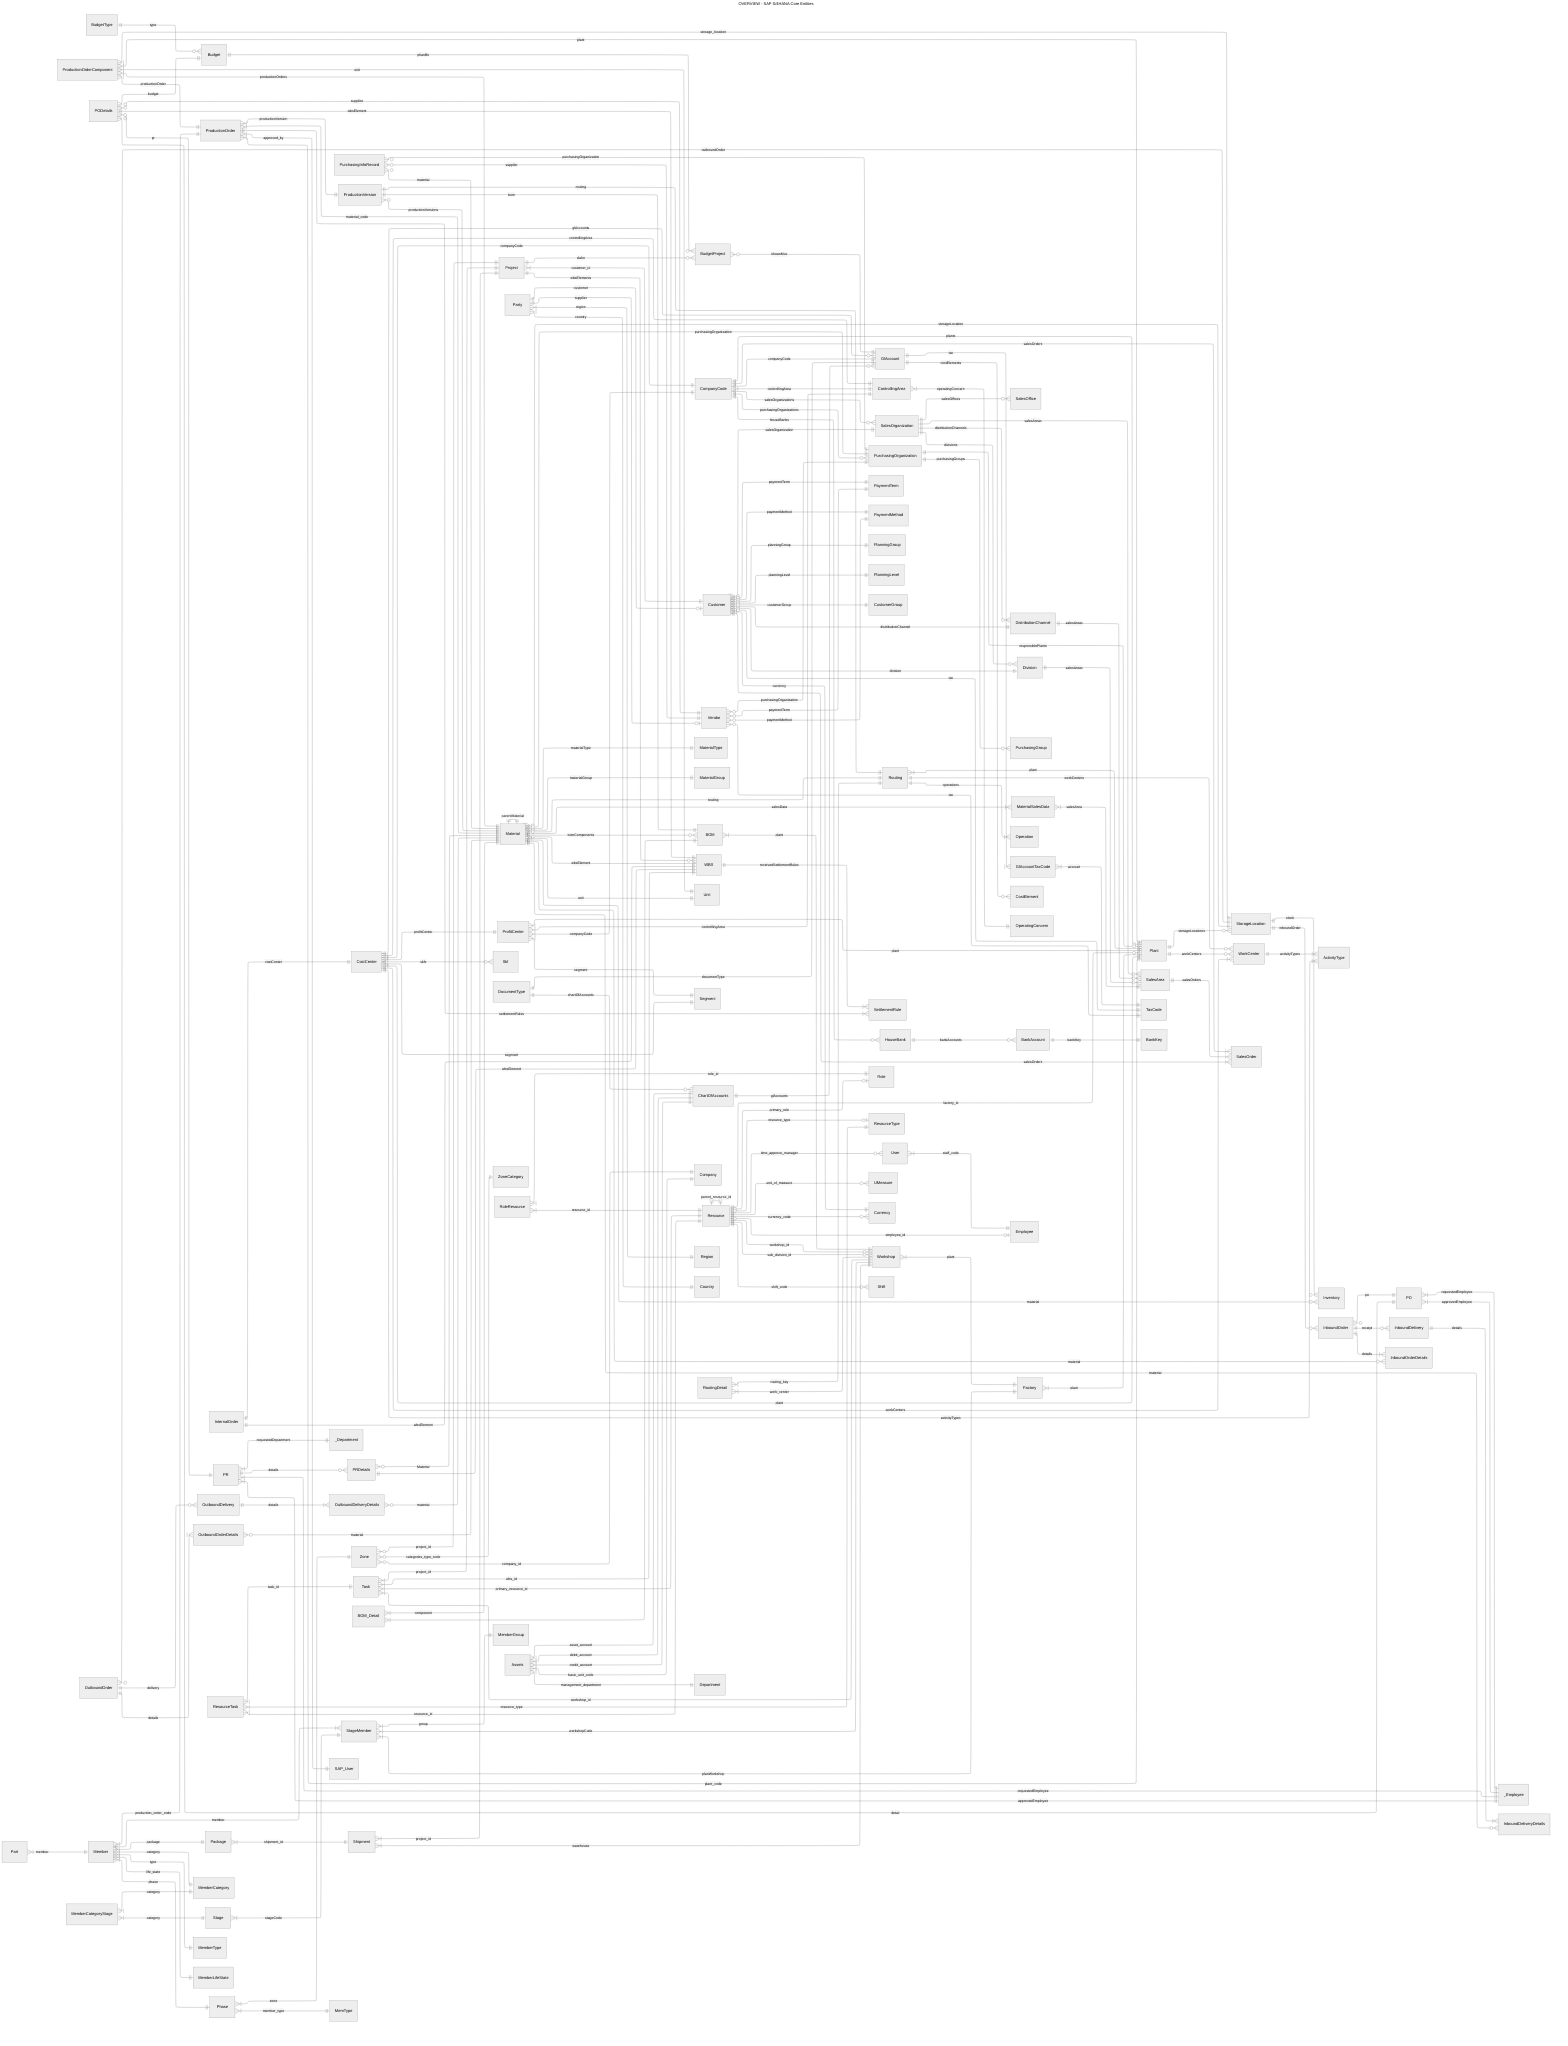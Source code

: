 ---
title: OVERVIEW - SAP S/4HANA Core Entities
config:
  theme: neutral
  layout: elk
---
erDiagram
direction lr
    
    %% ANH WORK %%
    BudgetType ||--o{ Budget : "type"
    Budget ||--o{ BudgetProject : "phanBo"
    Project ||--o{ BudgetProject : "duAn"
    BudgetProject o{--|| GlAccount : "khoanMuc"


    %% --- Company Structure (FI/CO Foundation) ---
    CompanyCode }|--|| ControllingArea : controllingArea
    CompanyCode ||--o{ Plant : plants
    CompanyCode ||--o{ SalesOrganization : salesOrganizations
    CompanyCode ||--o{ PurchasingOrganization : purchasingOrganizations

    Plant ||--o{ StorageLocation : storageLocations
    Plant ||--o{ WorkCenter : workCenters

    SalesOrganization ||--o{ SalesOffice : salesOffices
    SalesOrganization ||--o{ DistributionChannel : distributionChannels
    SalesOrganization ||--o{ Division : divisions
    SalesOrganization ||--o{ SalesArea : salesAreas

    DistributionChannel ||--o{ SalesArea : salesAreas
    Division ||--o{ SalesArea : salesAreas

    PurchasingOrganization ||--o{ PurchasingGroup : purchasingGroups
    PurchasingOrganization ||--o{ Plant : responsiblePlants

    %% BUSINESS PARTNER
    Party ||--o| Customer : customer
    Party ||--o| Vendor : supplier

    Customer }o--|| SalesOrganization : salesOrganization
    Customer }o--|| DistributionChannel : distributionChannel
    Customer }o--|| Division : division
    Customer }o--|| PaymentTerm : paymentTerm
    Customer }o--|| PaymentMethod : paymentMethod
    Customer }o--|| TaxCode : tax
    Customer }o--|| PlanningGroup : planningGroup
    Customer }o--|| PlanningLevel : planningLevel
    Customer }o--|| CustomerGroup : customerGroup

    Vendor }o--|| PurchasingOrganization : purchasingOrganization
    Vendor }o--|| PaymentTerm : paymentTerm
    Vendor }o--|| PaymentMethod : paymentMethod
    Vendor }o--|| TaxCode : tax
    %% BUSINESS PARTNER

    PurchasingInfoRecord }o--|| Material : material
    PurchasingInfoRecord }o--|| Vendor : supplier
    PurchasingInfoRecord }o--|| PurchasingOrganization : purchasingOrganization

    %% Material 

    Material }o--|| MaterialType : materialType
    Material }o--|| MaterialGroup : materialGroup
    Material ||--|| Material : parentMaterial
    Material }o--|| StorageLocation : storageLocation
    Material }o--|| PurchasingOrganization : purchasingOrganization
    Material }o--|| Routing : routing
    Material ||--o{ ProductionVersion : productionVersions
    Material ||--|{ ProductionOrderComponent : productionOrders
    Material ||--o{ BOM : bomComponents
    Material ||--|{ MaterialSalesData : salesData
    Material }o--|| WBS : wbsElement
    MaterialSalesData }|--|| SalesArea : salesArea

    Material }|--|| Unit: unit
    %% Material 

    %% Production Version 
    ProductionOrderComponent }|--|| ProductionOrder : productionOrder



    ProductionVersion ||--|| Routing : routing
    ProductionVersion ||--|| BOM : bom

    Routing ||--o{ WorkCenter : workCenters

    Routing ||--|{ Operation : operations


    ProductionOrder }|--|| ProductionVersion : productionVersion
    ProductionOrder ||--|{ SettlementRule : settlementRules
    WBS ||--|{ SettlementRule : receivedSettlementRules
    %% Production Order

    %% Sale
    SalesArea ||--|{ SalesOrder : salesOrders
    Customer ||--|{ SalesOrder : salesOrders
    CompanyCode ||--|{ SalesOrder : salesOrders
    %% Sale


    %% Financial
    GlAccount ||--|{ GlAccountTaxCode : tax
    GlAccountTaxCode }|--|| TaxCode: account

    ProfitCenter }|--|| Segment : segment
    CostCenter }|--|| Segment : segment

    %% Financial

    ChartOfAccounts ||--o{ GlAccount : glAccounts
    GlAccount ||--|| CompanyCode : companyCode
    GlAccount ||--o{ CostElement : costElements

    CostCenter }|--|| ControllingArea : controllingArea
    CostCenter }|--|| CompanyCode : companyCode
    CostCenter }|--|| Plant : plant
    CostCenter }|--|| ProfitCenter : profitCenter
    CostCenter ||--o{ Skf : skfs
    CostCenter ||--o{ GlAccount : glAccounts
    CostCenter ||--|{ WorkCenter : workCenters
    CostCenter ||--|{ ActivityType : activityTypes
    WorkCenter ||--|{ ActivityType : activityTypes

    ProfitCenter }|--|| ControllingArea : controllingArea
    ProfitCenter }|--|| CompanyCode : companyCode
    ProfitCenter }|--|| Plant : plant

    InternalOrder ||--|| CostCenter : costCenter
    InternalOrder ||--|| WBS : wbsElement

    Project ||--o{ WBS : wbsElements

    ControllingArea }|--|| OperatingConcern : operatingConcern

    %% --- Bank & Payment Details ---
    HouseBank ||--o{ BankAccount : bankAccounts
    BankAccount ||--|| BankKey : bankKey
    CompanyCode ||--o{ HouseBank : houseBanks

    %% --- Other Common Master Data ---
    GlAccount ||--|| DocumentType : documentType
    DocumentType ||--o{ ChartOfAccounts : chartOfAccounts

    %% PR && PO
    PR }|--|| _Employee: requestedEmployee
    PR }|--|| _Employee: approvedEmployee
    PO }|--|| _Employee: requestedEmployee
    PO }|--|| _Employee: approvedEmployee
    PR }|--|| _Department: requestedDepartment
    PR ||--o{ PRDetails : "details"
    PRDetails }o--|| Material : "Material"
    PRDetails ||--|| WBS : "wbsElement"
    PO ||--o{ PODetails : "detail"
    PODetails }o--|| Vendor : "supplier"
    PODetails }o--|| Budget : "budget"
    PODetails }o--|| PR : "pr"
    PODetails ||--|| WBS : "wbsElement"

    %% KHO %%
    StorageLocation ||--o{ Inventory : "stock"
    StorageLocation ||--o{ InboundOrder : "inboundOrder"
    StorageLocation ||--o{ OutboundOrder : "outboundOrder"
    Inventory o{--|| Material : "material"
    InboundOrder o{--|| PO : "po"
    InboundOrder ||--o{ InboundDelivery : "receipt"
    OutboundOrder ||--o{ OutboundDelivery : "delivery"
    InboundOrder ||--|{ InboundOrderDetails : "details"
    InboundDelivery ||--|{ InboundDeliveryDetails : "details"
    OutboundOrder ||--|{ OutboundOrderDetails : "details"
    OutboundDelivery ||--|{ OutboundDeliveryDetails : "details"
    InboundOrderDetails o{--|| Material : "material"
    InboundDeliveryDetails o{--|| Material : "material"
    OutboundOrderDetails o{--|| Material : "material"
    OutboundDeliveryDetails o{--|| Material : "material"
    %% KHO %%

    %% THUAN WORK %%
   %% -------------------------------
    %% 1. Project & Zone Domain
    %% -------------------------------
    Project }|--|| Customer        : "customer_id"
    Zone }o--|| ZoneCategory      : "categories_type_code"
    Zone }o--|| Company           : "company_id"
    Zone }o--|| Project           : "project_id"
    %%  Phase to Zone connection in another section
 
    %% -------------------------------
    %% 2. Resources & Tasks Domain
    %% -------------------------------
    Resource |o--o| Employee       : "employee_id"
    Resource |o--o| Role           : "primary_role"
    Resource |o--o| Resource       : "parent_resource_id"
    %% Labor, Material, Equipment
    Resource |o--o| ResourceType       : "resource_type"
    Resource ||--o{ User   : "time_approve_manager"
    Resource ||--o{ UMeasure   : "unit_of_measure"
    Resource ||--o{ Currency   : "currency_code"
 
    Resource ||--o{ Plant : "factory_id"
    Resource ||--o{ Workshop : "workshop_id"
    Resource ||--o{ Workshop : "sub_division_id"
    Resource ||--o{ Shift : "shift_code"
 
    Task }|--|| Project            : "project_id"
    Task }|--|| WBS                : "wbs_id"
    Task }|--|| Workshop           : "workshop_id"
    Task }|--|| Resource           : "primary_resource_id"
 
    ResourceTask }|--|| Task        : "task_id"
    ResourceTask }|--|| Resource    : "resource_id"
    ResourceTask }|--|| ResourceType    : "resource_type"
 
 
    RoleResource }|--|| Resource    : "resource_id"
    RoleResource }|--|| Role        : "role_id"
 
    %% -------------------------------
    %% 3. Party, Customer, Vendor Domain
    %% -------------------------------
    Party }|--|| Region            : "region"
    Party }|--|| Country           : "country"
    Customer }|--|| Currency       : "currency"
 
    %% -------------------------------
    %% 4. Manufacturing / Plant Domain (BOM, Routing, Workshop)
    %% -------------------------------
    BOM_Detail }|--|| BOM          : ""
    BOM_Detail }|--|| Material     : "component"
    BOM }|--|| Workshop            : "plant"
    Workshop }|--|| Factory        : "plant"
    Factory }|--|| Plant        : "plant"
    Routing }|--|| Plant         : "plant"
    RoutingDetail }|--|| Routing    : "routing_key"
    RoutingDetail }|--|| Workshop   : "work_center"
    StageMember }|--|| Factory     : "planWorkshop"
    StageMember }|--|| Workshop     : "workshopCode"
    StageMember }|--|| MemberGroup  : "group"
 
 
    ProductionOrder }|--|| Plant : "plant_code"
    ProductionOrder }|--|| Material : "material_code"
    ProductionOrder }|--|| SAP_User : "approved_by"
    ProductionOrderComponent }|--|| Unit : "unit"
    ProductionOrderComponent }|--|| Plant : "plant"
    ProductionOrderComponent }|--|| StorageLocation : "storage_location"
 
    %% -------------------------------
    %% 5. Logistics Domain (Shipment/Package)
    %% -------------------------------
    Shipment }|--|| Project         : "project_id"
    Shipment }|--|| Workshop        : "warehouse"
    Package }|--|| Shipment         : "shipment_id"
 
    %% -------------------------------
    %% 6. Member/Stage/Part Domain
    %% -------------------------------
    Member }|--|| MemberCategory    : "category"
    MemberCategoryStage }|--|| MemberCategory : "category"
    MemberCategoryStage }|--|| Stage : "category"
    Member }|--|| MemberType        : "type"
    Member ||--|{ StageMember       : "member"
    Stage }|--|| StageMember        : "stageCode"
    Member }|--|| MemberLifeState   : "life_state"
    Member }|--|| Phase             : "phase"
    Member }|--|| Package           : "package"
    Phase }|--|| Zone               : "zone"
    Phase }|--|| MemType            : "member_type"
    Part }|--|| Member              : "member"
%%    Part }|--|| User                : "cutting_plan_user"
%%    Part }|--|| User                : "cutting_user"
%%    Part }|--|| Workshop            : "cutting_workshop"
%%    Part }|--|| Workshop            : "cutting_plan_workshop"
%%    Part }|--|| User                : "delivery_user"
%%    Part }|--|| MemberType             : "type_id"
    Member }|--|| ProductionOrder: "production_order_code"
    %% -------------------------------
    %% 7. Finance / Assets Domain
    %% -------------------------------
    Assets }|--|| Company           : "basic_unit_code"
    Assets }|--|| ChartOfAccounts   : "asset_account"
    Assets }|--|| ChartOfAccounts   : "debit_account"
    Assets }|--|| ChartOfAccounts   : "credit_account"
    Assets }|--|| Department        : "management_department"
 
    %% -------------------------------
    %% 8. User/Employee Domain
    %% -------------------------------
    User }|--|| Employee            : "staff_code"